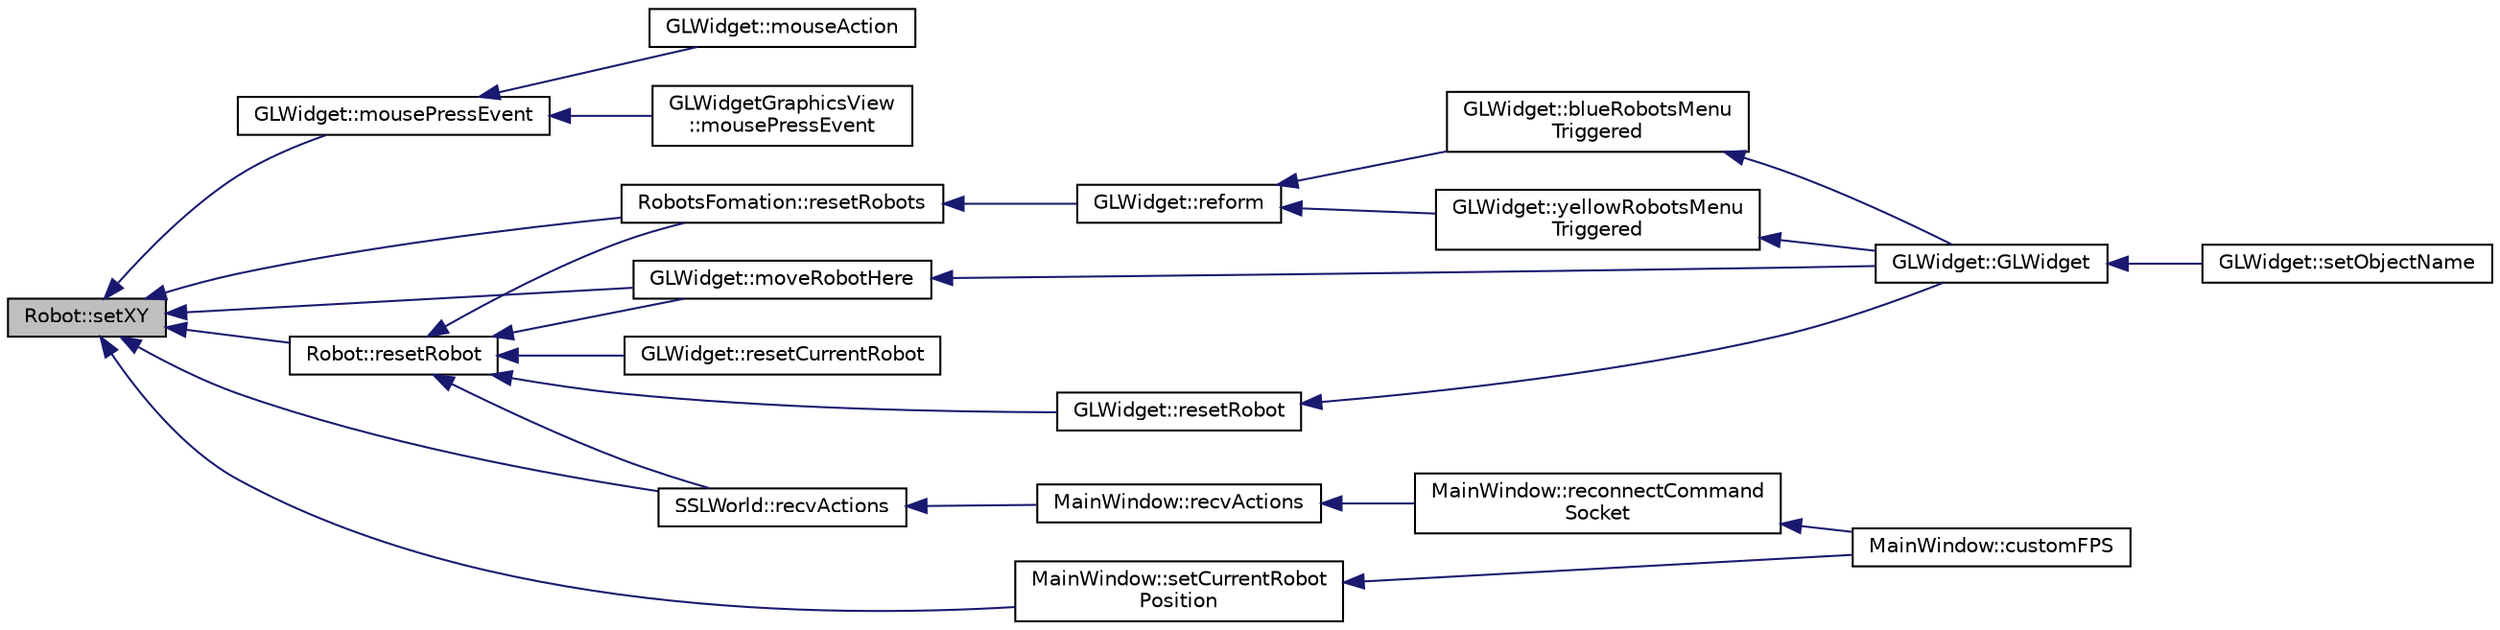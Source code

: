 digraph "Robot::setXY"
{
 // INTERACTIVE_SVG=YES
  edge [fontname="Helvetica",fontsize="10",labelfontname="Helvetica",labelfontsize="10"];
  node [fontname="Helvetica",fontsize="10",shape=record];
  rankdir="LR";
  Node1 [label="Robot::setXY",height=0.2,width=0.4,color="black", fillcolor="grey75", style="filled", fontcolor="black"];
  Node1 -> Node2 [dir="back",color="midnightblue",fontsize="10",style="solid",fontname="Helvetica"];
  Node2 [label="GLWidget::mousePressEvent",height=0.2,width=0.4,color="black", fillcolor="white", style="filled",URL="$da/d10/class_g_l_widget.html#ab144cc8064c1bbf6d0ef0646ca0bd06c"];
  Node2 -> Node3 [dir="back",color="midnightblue",fontsize="10",style="solid",fontname="Helvetica"];
  Node3 [label="GLWidget::mouseAction",height=0.2,width=0.4,color="black", fillcolor="white", style="filled",URL="$da/d10/class_g_l_widget.html#ac38cb02e557b2f553c83bb49f26eb50d"];
  Node2 -> Node4 [dir="back",color="midnightblue",fontsize="10",style="solid",fontname="Helvetica"];
  Node4 [label="GLWidgetGraphicsView\l::mousePressEvent",height=0.2,width=0.4,color="black", fillcolor="white", style="filled",URL="$d2/d5c/class_g_l_widget_graphics_view.html#ad939733c7d2260cd0cd27a770bb38f7f"];
  Node1 -> Node5 [dir="back",color="midnightblue",fontsize="10",style="solid",fontname="Helvetica"];
  Node5 [label="GLWidget::moveRobotHere",height=0.2,width=0.4,color="black", fillcolor="white", style="filled",URL="$da/d10/class_g_l_widget.html#aee4d669d1eabc2668e81de32e4c3561d"];
  Node5 -> Node6 [dir="back",color="midnightblue",fontsize="10",style="solid",fontname="Helvetica"];
  Node6 [label="GLWidget::GLWidget",height=0.2,width=0.4,color="black", fillcolor="white", style="filled",URL="$da/d10/class_g_l_widget.html#ad3e2c0a887e2335be75b585b73889b41"];
  Node6 -> Node7 [dir="back",color="midnightblue",fontsize="10",style="solid",fontname="Helvetica"];
  Node7 [label="GLWidget::setObjectName",height=0.2,width=0.4,color="black", fillcolor="white", style="filled",URL="$da/d10/class_g_l_widget.html#a83016effcc53812c6bd1905b84aeb99d"];
  Node1 -> Node8 [dir="back",color="midnightblue",fontsize="10",style="solid",fontname="Helvetica"];
  Node8 [label="SSLWorld::recvActions",height=0.2,width=0.4,color="black", fillcolor="white", style="filled",URL="$d9/d7f/class_s_s_l_world.html#a47a57176f6f8aa3283a6846576c7db2c"];
  Node8 -> Node9 [dir="back",color="midnightblue",fontsize="10",style="solid",fontname="Helvetica"];
  Node9 [label="MainWindow::recvActions",height=0.2,width=0.4,color="black", fillcolor="white", style="filled",URL="$d9/dc6/class_main_window.html#a387f42462d1aaf94676c608d4dc014ca"];
  Node9 -> Node10 [dir="back",color="midnightblue",fontsize="10",style="solid",fontname="Helvetica"];
  Node10 [label="MainWindow::reconnectCommand\lSocket",height=0.2,width=0.4,color="black", fillcolor="white", style="filled",URL="$d9/dc6/class_main_window.html#a3773663f183cdba856ae784c0dad02b4"];
  Node10 -> Node11 [dir="back",color="midnightblue",fontsize="10",style="solid",fontname="Helvetica"];
  Node11 [label="MainWindow::customFPS",height=0.2,width=0.4,color="black", fillcolor="white", style="filled",URL="$d9/dc6/class_main_window.html#a54b84786850165c4e5466bc2e4097810"];
  Node1 -> Node12 [dir="back",color="midnightblue",fontsize="10",style="solid",fontname="Helvetica"];
  Node12 [label="Robot::resetRobot",height=0.2,width=0.4,color="black", fillcolor="white", style="filled",URL="$d4/d84/class_robot.html#a998cd0e4c8b4b1240bb5ffe221bb0d01"];
  Node12 -> Node5 [dir="back",color="midnightblue",fontsize="10",style="solid",fontname="Helvetica"];
  Node12 -> Node8 [dir="back",color="midnightblue",fontsize="10",style="solid",fontname="Helvetica"];
  Node12 -> Node13 [dir="back",color="midnightblue",fontsize="10",style="solid",fontname="Helvetica"];
  Node13 [label="GLWidget::resetCurrentRobot",height=0.2,width=0.4,color="black", fillcolor="white", style="filled",URL="$da/d10/class_g_l_widget.html#a99d8b0a93b753bc60992ff465b34623b"];
  Node12 -> Node14 [dir="back",color="midnightblue",fontsize="10",style="solid",fontname="Helvetica"];
  Node14 [label="GLWidget::resetRobot",height=0.2,width=0.4,color="black", fillcolor="white", style="filled",URL="$da/d10/class_g_l_widget.html#ae9dfc92aeb33f08384e5a23e07d10c8f"];
  Node14 -> Node6 [dir="back",color="midnightblue",fontsize="10",style="solid",fontname="Helvetica"];
  Node12 -> Node15 [dir="back",color="midnightblue",fontsize="10",style="solid",fontname="Helvetica"];
  Node15 [label="RobotsFomation::resetRobots",height=0.2,width=0.4,color="black", fillcolor="white", style="filled",URL="$dd/da7/class_robots_fomation.html#af8c90dba30b7a2fa051bbfdceb19c459"];
  Node15 -> Node16 [dir="back",color="midnightblue",fontsize="10",style="solid",fontname="Helvetica"];
  Node16 [label="GLWidget::reform",height=0.2,width=0.4,color="black", fillcolor="white", style="filled",URL="$da/d10/class_g_l_widget.html#ad6994da2d74a615b87fce3e1d72b6cd1"];
  Node16 -> Node17 [dir="back",color="midnightblue",fontsize="10",style="solid",fontname="Helvetica"];
  Node17 [label="GLWidget::blueRobotsMenu\lTriggered",height=0.2,width=0.4,color="black", fillcolor="white", style="filled",URL="$da/d10/class_g_l_widget.html#a62823a9c350a15b254301c9ee6d339e1"];
  Node17 -> Node6 [dir="back",color="midnightblue",fontsize="10",style="solid",fontname="Helvetica"];
  Node16 -> Node18 [dir="back",color="midnightblue",fontsize="10",style="solid",fontname="Helvetica"];
  Node18 [label="GLWidget::yellowRobotsMenu\lTriggered",height=0.2,width=0.4,color="black", fillcolor="white", style="filled",URL="$da/d10/class_g_l_widget.html#a8f362a814392f9061ac753929cdd0a44"];
  Node18 -> Node6 [dir="back",color="midnightblue",fontsize="10",style="solid",fontname="Helvetica"];
  Node1 -> Node15 [dir="back",color="midnightblue",fontsize="10",style="solid",fontname="Helvetica"];
  Node1 -> Node19 [dir="back",color="midnightblue",fontsize="10",style="solid",fontname="Helvetica"];
  Node19 [label="MainWindow::setCurrentRobot\lPosition",height=0.2,width=0.4,color="black", fillcolor="white", style="filled",URL="$d9/dc6/class_main_window.html#abf70ab6834b8f552659edf27b9313e13"];
  Node19 -> Node11 [dir="back",color="midnightblue",fontsize="10",style="solid",fontname="Helvetica"];
}
